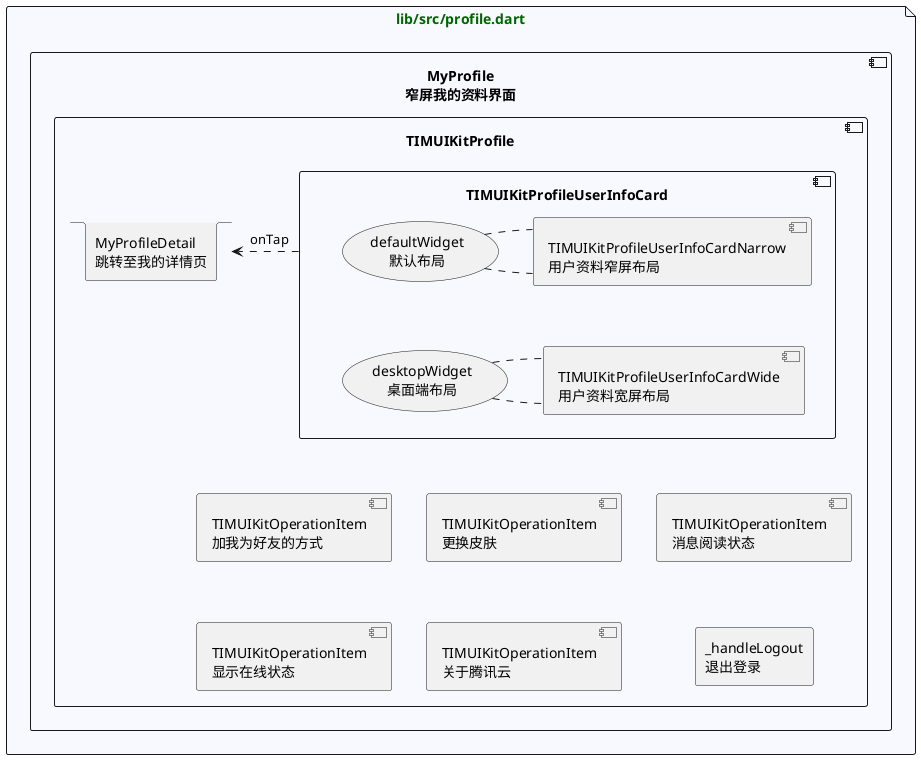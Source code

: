 @startuml
'https://plantuml.com/sequence-diagram

'属性初始化设置
skinparam file {
    FontColor #DarkGreen
    BackgroundColor #GhostWhite
}

file lib/src/profile.dart as file_profile_dart{
component MyProfile\n窄屏我的资料界面 as home_page_TencentPage_body_MyProfile_W{
    component TIMUIKitProfile as home_page_TencentPage_body_MyProfile_TIMUIKitProfile_W{
        component TIMUIKitProfileUserInfoCard as home_page_TencentPage_body_MyProfile_TIMUIKitProfile_TIMUIKitProfileUserInfoCard_W{
            usecase "defaultWidget\n默认布局" as home_page_TencentPage_body_MyProfile_TIMUIKitProfile_TIMUIKitProfileUserInfoCard_defaultWidget_W
            [TIMUIKitProfileUserInfoCardNarrow\n用户资料窄屏布局] as home_page_TencentPage_body_MyProfile_TIMUIKitProfile_TIMUIKitProfileUserInfoCardNarrow_W
            home_page_TencentPage_body_MyProfile_TIMUIKitProfile_TIMUIKitProfileUserInfoCard_defaultWidget_W .right. home_page_TencentPage_body_MyProfile_TIMUIKitProfile_TIMUIKitProfileUserInfoCardNarrow_W
            home_page_TencentPage_body_MyProfile_TIMUIKitProfile_TIMUIKitProfileUserInfoCard_defaultWidget_W .right. home_page_TencentPage_body_MyProfile_TIMUIKitProfile_TIMUIKitProfileUserInfoCardNarrow_W

            usecase "desktopWidget\n桌面端布局" as home_page_TencentPage_body_MyProfile_TIMUIKitProfile_TIMUIKitProfileUserInfoCard_desktopWidget_W
            [TIMUIKitProfileUserInfoCardWide\n用户资料宽屏布局] as home_page_TencentPage_body_MyProfile_TIMUIKitProfile_TIMUIKitProfileUserInfoCardWide_W
            home_page_TencentPage_body_MyProfile_TIMUIKitProfile_TIMUIKitProfileUserInfoCard_desktopWidget_W .right. home_page_TencentPage_body_MyProfile_TIMUIKitProfile_TIMUIKitProfileUserInfoCardWide_W
            home_page_TencentPage_body_MyProfile_TIMUIKitProfile_TIMUIKitProfileUserInfoCard_desktopWidget_W .right. home_page_TencentPage_body_MyProfile_TIMUIKitProfile_TIMUIKitProfileUserInfoCardWide_W

            home_page_TencentPage_body_MyProfile_TIMUIKitProfile_TIMUIKitProfileUserInfoCard_defaultWidget_W ..[hidden] home_page_TencentPage_body_MyProfile_TIMUIKitProfile_TIMUIKitProfileUserInfoCard_desktopWidget_W
        }
        stack MyProfileDetail\n跳转至我的详情页 as route_home_page_2_my_profile_detail_M{
        }

        home_page_TencentPage_body_MyProfile_TIMUIKitProfile_TIMUIKitProfileUserInfoCard_W .right.> route_home_page_2_my_profile_detail_M :onTap

        [TIMUIKitOperationItem\n加我为好友的方式] as home_page_TencentPage_body_MyProfile_TIMUIKitProfile_addMe_W
        [TIMUIKitOperationItem\n更换皮肤] as home_page_TencentPage_body_MyProfile_TIMUIKitProfile_skin_W
        [TIMUIKitOperationItem\n消息阅读状态] as home_page_TencentPage_body_MyProfile_TIMUIKitProfile_read_W
        [TIMUIKitOperationItem\n显示在线状态] as home_page_TencentPage_body_MyProfile_TIMUIKitProfile_status_W
        [TIMUIKitOperationItem\n关于腾讯云] as home_page_TencentPage_body_MyProfile_TIMUIKitProfile_about_W
        rectangle _handleLogout\n退出登录 as home_page_TencentPage_body_MyProfile_TIMUIKitProfile_logout_W{
        }

        home_page_TencentPage_body_MyProfile_TIMUIKitProfile_TIMUIKitProfileUserInfoCardWide_W ..[hidden] home_page_TencentPage_body_MyProfile_TIMUIKitProfile_addMe_W
        home_page_TencentPage_body_MyProfile_TIMUIKitProfile_addMe_W .[hidden] home_page_TencentPage_body_MyProfile_TIMUIKitProfile_skin_W
        home_page_TencentPage_body_MyProfile_TIMUIKitProfile_skin_W .[hidden] home_page_TencentPage_body_MyProfile_TIMUIKitProfile_read_W
        home_page_TencentPage_body_MyProfile_TIMUIKitProfile_addMe_W ..[hidden] home_page_TencentPage_body_MyProfile_TIMUIKitProfile_status_W
        home_page_TencentPage_body_MyProfile_TIMUIKitProfile_skin_W ..[hidden] home_page_TencentPage_body_MyProfile_TIMUIKitProfile_about_W
        home_page_TencentPage_body_MyProfile_TIMUIKitProfile_read_W ..[hidden] home_page_TencentPage_body_MyProfile_TIMUIKitProfile_logout_W
    }
}
@enduml